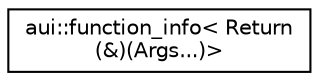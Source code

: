 digraph "Graphical Class Hierarchy"
{
 // LATEX_PDF_SIZE
  edge [fontname="Helvetica",fontsize="10",labelfontname="Helvetica",labelfontsize="10"];
  node [fontname="Helvetica",fontsize="10",shape=record];
  rankdir="LR";
  Node0 [label="aui::function_info\< Return\l(&)(Args...)\>",height=0.2,width=0.4,color="black", fillcolor="white", style="filled",URL="$structaui_1_1function__info_3_01Return_07_6_08_07Args_8_8_8_08_4.html",tooltip=" "];
}
